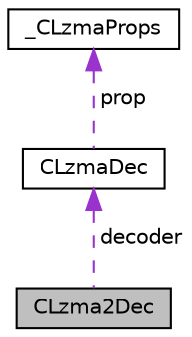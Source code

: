 digraph "CLzma2Dec"
{
 // LATEX_PDF_SIZE
  edge [fontname="Helvetica",fontsize="10",labelfontname="Helvetica",labelfontsize="10"];
  node [fontname="Helvetica",fontsize="10",shape=record];
  Node1 [label="CLzma2Dec",height=0.2,width=0.4,color="black", fillcolor="grey75", style="filled", fontcolor="black",tooltip=" "];
  Node2 -> Node1 [dir="back",color="darkorchid3",fontsize="10",style="dashed",label=" decoder" ,fontname="Helvetica"];
  Node2 [label="CLzmaDec",height=0.2,width=0.4,color="black", fillcolor="white", style="filled",URL="$struct_c_lzma_dec.html",tooltip=" "];
  Node3 -> Node2 [dir="back",color="darkorchid3",fontsize="10",style="dashed",label=" prop" ,fontname="Helvetica"];
  Node3 [label="_CLzmaProps",height=0.2,width=0.4,color="black", fillcolor="white", style="filled",URL="$struct___c_lzma_props.html",tooltip=" "];
}
